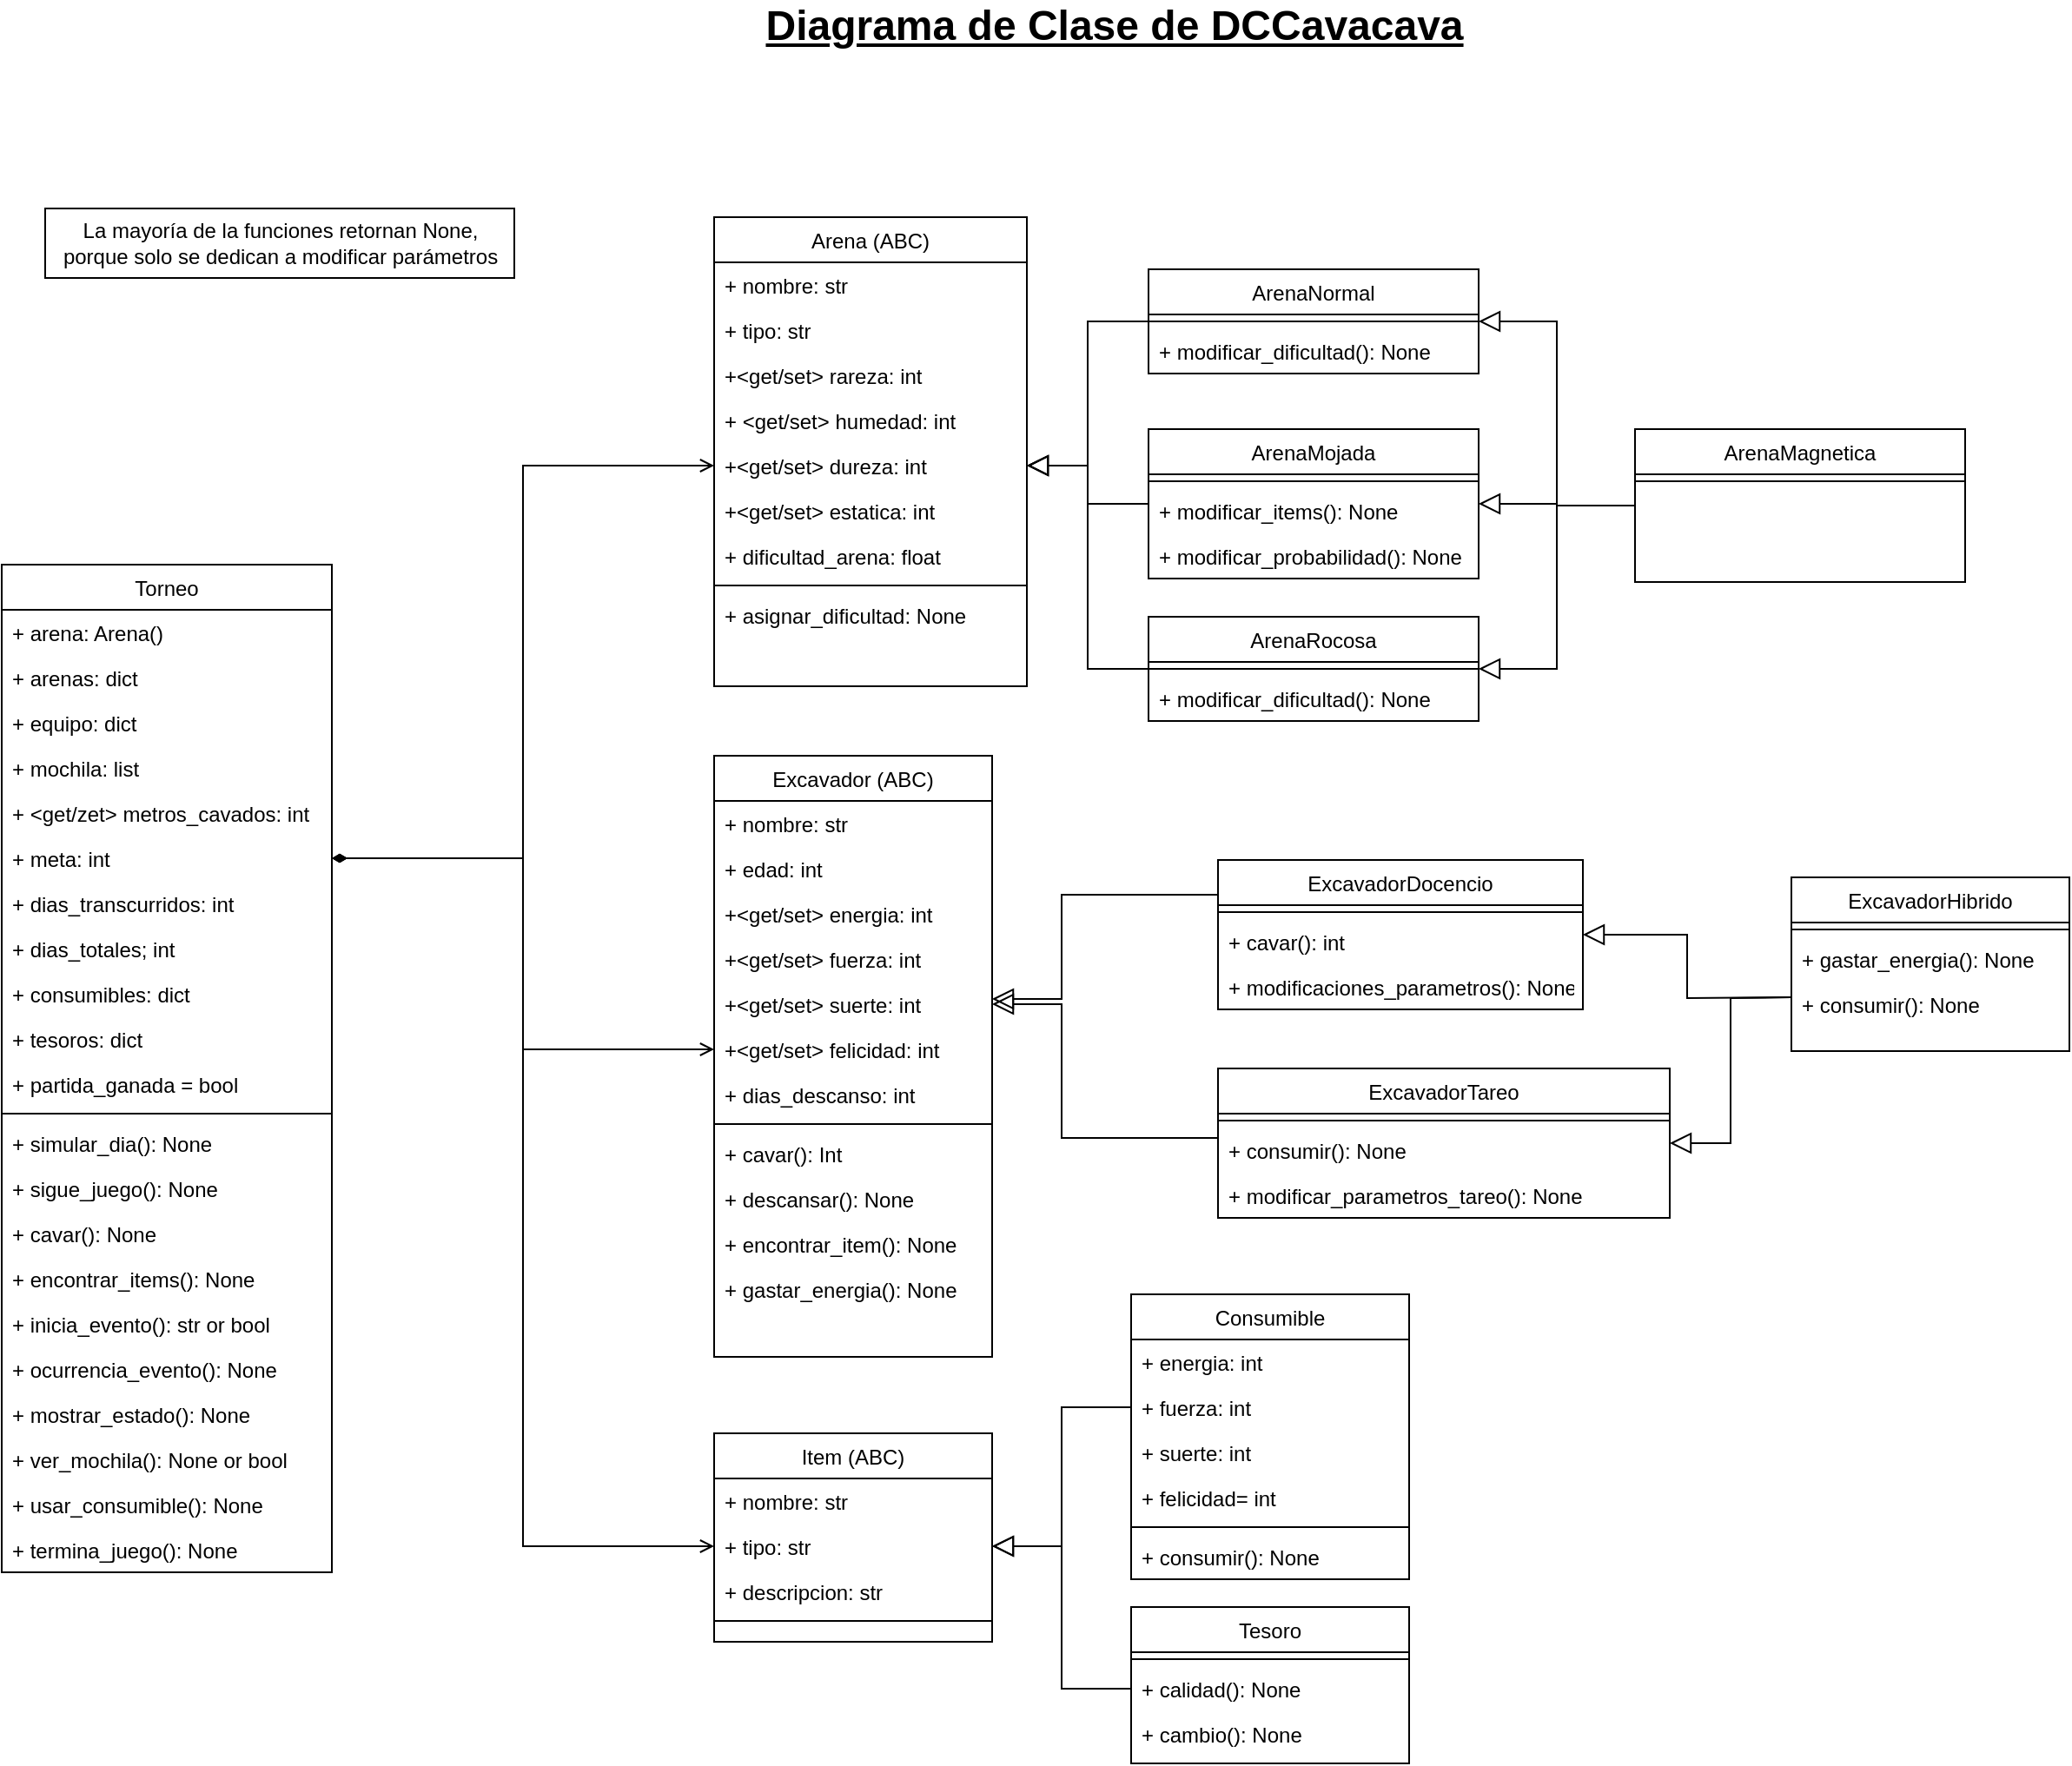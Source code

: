 <mxfile version="21.2.3" type="github">
  <diagram id="C5RBs43oDa-KdzZeNtuy" name="Page-1">
    <mxGraphModel dx="862" dy="748" grid="1" gridSize="10" guides="1" tooltips="1" connect="1" arrows="1" fold="1" page="1" pageScale="1" pageWidth="827" pageHeight="1169" math="0" shadow="0">
      <root>
        <mxCell id="WIyWlLk6GJQsqaUBKTNV-0" />
        <mxCell id="WIyWlLk6GJQsqaUBKTNV-1" parent="WIyWlLk6GJQsqaUBKTNV-0" />
        <mxCell id="sDe--SAebliSOF6wRSju-8" value="Torneo" style="swimlane;fontStyle=0;align=center;verticalAlign=top;childLayout=stackLayout;horizontal=1;startSize=26;horizontalStack=0;resizeParent=1;resizeLast=0;collapsible=1;marginBottom=0;rounded=0;shadow=0;strokeWidth=1;" parent="WIyWlLk6GJQsqaUBKTNV-1" vertex="1">
          <mxGeometry x="510" y="450" width="190" height="580" as="geometry">
            <mxRectangle x="550" y="140" width="160" height="26" as="alternateBounds" />
          </mxGeometry>
        </mxCell>
        <mxCell id="sDe--SAebliSOF6wRSju-9" value="+ arena: Arena()" style="text;align=left;verticalAlign=top;spacingLeft=4;spacingRight=4;overflow=hidden;rotatable=0;points=[[0,0.5],[1,0.5]];portConstraint=eastwest;" parent="sDe--SAebliSOF6wRSju-8" vertex="1">
          <mxGeometry y="26" width="190" height="26" as="geometry" />
        </mxCell>
        <mxCell id="sDe--SAebliSOF6wRSju-10" value="+ arenas: dict" style="text;align=left;verticalAlign=top;spacingLeft=4;spacingRight=4;overflow=hidden;rotatable=0;points=[[0,0.5],[1,0.5]];portConstraint=eastwest;rounded=0;shadow=0;html=0;" parent="sDe--SAebliSOF6wRSju-8" vertex="1">
          <mxGeometry y="52" width="190" height="26" as="geometry" />
        </mxCell>
        <mxCell id="sDe--SAebliSOF6wRSju-11" value="+ equipo: dict" style="text;align=left;verticalAlign=top;spacingLeft=4;spacingRight=4;overflow=hidden;rotatable=0;points=[[0,0.5],[1,0.5]];portConstraint=eastwest;rounded=0;shadow=0;html=0;" parent="sDe--SAebliSOF6wRSju-8" vertex="1">
          <mxGeometry y="78" width="190" height="26" as="geometry" />
        </mxCell>
        <mxCell id="sDe--SAebliSOF6wRSju-12" value="+ mochila: list" style="text;align=left;verticalAlign=top;spacingLeft=4;spacingRight=4;overflow=hidden;rotatable=0;points=[[0,0.5],[1,0.5]];portConstraint=eastwest;rounded=0;shadow=0;html=0;" parent="sDe--SAebliSOF6wRSju-8" vertex="1">
          <mxGeometry y="104" width="190" height="26" as="geometry" />
        </mxCell>
        <mxCell id="sDe--SAebliSOF6wRSju-50" value="+ &lt;get/zet&gt; metros_cavados: int" style="text;align=left;verticalAlign=top;spacingLeft=4;spacingRight=4;overflow=hidden;rotatable=0;points=[[0,0.5],[1,0.5]];portConstraint=eastwest;rounded=0;shadow=0;html=0;" parent="sDe--SAebliSOF6wRSju-8" vertex="1">
          <mxGeometry y="130" width="190" height="26" as="geometry" />
        </mxCell>
        <mxCell id="sDe--SAebliSOF6wRSju-51" value="+ meta: int" style="text;align=left;verticalAlign=top;spacingLeft=4;spacingRight=4;overflow=hidden;rotatable=0;points=[[0,0.5],[1,0.5]];portConstraint=eastwest;rounded=0;shadow=0;html=0;" parent="sDe--SAebliSOF6wRSju-8" vertex="1">
          <mxGeometry y="156" width="190" height="26" as="geometry" />
        </mxCell>
        <mxCell id="sDe--SAebliSOF6wRSju-52" value="+ dias_transcurridos: int" style="text;align=left;verticalAlign=top;spacingLeft=4;spacingRight=4;overflow=hidden;rotatable=0;points=[[0,0.5],[1,0.5]];portConstraint=eastwest;rounded=0;shadow=0;html=0;" parent="sDe--SAebliSOF6wRSju-8" vertex="1">
          <mxGeometry y="182" width="190" height="26" as="geometry" />
        </mxCell>
        <mxCell id="sDe--SAebliSOF6wRSju-13" value="+ dias_totales; int" style="text;align=left;verticalAlign=top;spacingLeft=4;spacingRight=4;overflow=hidden;rotatable=0;points=[[0,0.5],[1,0.5]];portConstraint=eastwest;rounded=0;shadow=0;html=0;" parent="sDe--SAebliSOF6wRSju-8" vertex="1">
          <mxGeometry y="208" width="190" height="26" as="geometry" />
        </mxCell>
        <mxCell id="5g2m6tJ_XAzK6HFue45A-0" value="+ consumibles: dict" style="text;align=left;verticalAlign=top;spacingLeft=4;spacingRight=4;overflow=hidden;rotatable=0;points=[[0,0.5],[1,0.5]];portConstraint=eastwest;rounded=0;shadow=0;html=0;" parent="sDe--SAebliSOF6wRSju-8" vertex="1">
          <mxGeometry y="234" width="190" height="26" as="geometry" />
        </mxCell>
        <mxCell id="5g2m6tJ_XAzK6HFue45A-1" value="+ tesoros: dict" style="text;align=left;verticalAlign=top;spacingLeft=4;spacingRight=4;overflow=hidden;rotatable=0;points=[[0,0.5],[1,0.5]];portConstraint=eastwest;rounded=0;shadow=0;html=0;" parent="sDe--SAebliSOF6wRSju-8" vertex="1">
          <mxGeometry y="260" width="190" height="26" as="geometry" />
        </mxCell>
        <mxCell id="5_EHu4BB-Qc3ZiRRVq7d-0" value="+ partida_ganada = bool" style="text;align=left;verticalAlign=top;spacingLeft=4;spacingRight=4;overflow=hidden;rotatable=0;points=[[0,0.5],[1,0.5]];portConstraint=eastwest;rounded=0;shadow=0;html=0;" vertex="1" parent="sDe--SAebliSOF6wRSju-8">
          <mxGeometry y="286" width="190" height="26" as="geometry" />
        </mxCell>
        <mxCell id="sDe--SAebliSOF6wRSju-14" value="" style="line;html=1;strokeWidth=1;align=left;verticalAlign=middle;spacingTop=-1;spacingLeft=3;spacingRight=3;rotatable=0;labelPosition=right;points=[];portConstraint=eastwest;" parent="sDe--SAebliSOF6wRSju-8" vertex="1">
          <mxGeometry y="312" width="190" height="8" as="geometry" />
        </mxCell>
        <mxCell id="sDe--SAebliSOF6wRSju-15" value="+ simular_dia(): None" style="text;align=left;verticalAlign=top;spacingLeft=4;spacingRight=4;overflow=hidden;rotatable=0;points=[[0,0.5],[1,0.5]];portConstraint=eastwest;" parent="sDe--SAebliSOF6wRSju-8" vertex="1">
          <mxGeometry y="320" width="190" height="26" as="geometry" />
        </mxCell>
        <mxCell id="5_EHu4BB-Qc3ZiRRVq7d-1" value="+ sigue_juego(): None" style="text;align=left;verticalAlign=top;spacingLeft=4;spacingRight=4;overflow=hidden;rotatable=0;points=[[0,0.5],[1,0.5]];portConstraint=eastwest;" vertex="1" parent="sDe--SAebliSOF6wRSju-8">
          <mxGeometry y="346" width="190" height="26" as="geometry" />
        </mxCell>
        <mxCell id="5g2m6tJ_XAzK6HFue45A-2" value="+ cavar(): None" style="text;align=left;verticalAlign=top;spacingLeft=4;spacingRight=4;overflow=hidden;rotatable=0;points=[[0,0.5],[1,0.5]];portConstraint=eastwest;rounded=0;shadow=0;html=0;" parent="sDe--SAebliSOF6wRSju-8" vertex="1">
          <mxGeometry y="372" width="190" height="26" as="geometry" />
        </mxCell>
        <mxCell id="sDe--SAebliSOF6wRSju-16" value="+ encontrar_items(): None" style="text;align=left;verticalAlign=top;spacingLeft=4;spacingRight=4;overflow=hidden;rotatable=0;points=[[0,0.5],[1,0.5]];portConstraint=eastwest;" parent="sDe--SAebliSOF6wRSju-8" vertex="1">
          <mxGeometry y="398" width="190" height="26" as="geometry" />
        </mxCell>
        <mxCell id="5_EHu4BB-Qc3ZiRRVq7d-2" value="+ inicia_evento(): str or bool" style="text;align=left;verticalAlign=top;spacingLeft=4;spacingRight=4;overflow=hidden;rotatable=0;points=[[0,0.5],[1,0.5]];portConstraint=eastwest;" vertex="1" parent="sDe--SAebliSOF6wRSju-8">
          <mxGeometry y="424" width="190" height="26" as="geometry" />
        </mxCell>
        <mxCell id="5_EHu4BB-Qc3ZiRRVq7d-3" value="+ ocurrencia_evento(): None" style="text;align=left;verticalAlign=top;spacingLeft=4;spacingRight=4;overflow=hidden;rotatable=0;points=[[0,0.5],[1,0.5]];portConstraint=eastwest;" vertex="1" parent="sDe--SAebliSOF6wRSju-8">
          <mxGeometry y="450" width="190" height="26" as="geometry" />
        </mxCell>
        <mxCell id="sDe--SAebliSOF6wRSju-53" value="+ mostrar_estado(): None" style="text;align=left;verticalAlign=top;spacingLeft=4;spacingRight=4;overflow=hidden;rotatable=0;points=[[0,0.5],[1,0.5]];portConstraint=eastwest;" parent="sDe--SAebliSOF6wRSju-8" vertex="1">
          <mxGeometry y="476" width="190" height="26" as="geometry" />
        </mxCell>
        <mxCell id="sDe--SAebliSOF6wRSju-56" value="+ ver_mochila(): None or bool" style="text;align=left;verticalAlign=top;spacingLeft=4;spacingRight=4;overflow=hidden;rotatable=0;points=[[0,0.5],[1,0.5]];portConstraint=eastwest;" parent="sDe--SAebliSOF6wRSju-8" vertex="1">
          <mxGeometry y="502" width="190" height="26" as="geometry" />
        </mxCell>
        <mxCell id="sDe--SAebliSOF6wRSju-58" value="+ usar_consumible(): None" style="text;align=left;verticalAlign=top;spacingLeft=4;spacingRight=4;overflow=hidden;rotatable=0;points=[[0,0.5],[1,0.5]];portConstraint=eastwest;" parent="sDe--SAebliSOF6wRSju-8" vertex="1">
          <mxGeometry y="528" width="190" height="26" as="geometry" />
        </mxCell>
        <mxCell id="5_EHu4BB-Qc3ZiRRVq7d-4" value="+ termina_juego(): None" style="text;align=left;verticalAlign=top;spacingLeft=4;spacingRight=4;overflow=hidden;rotatable=0;points=[[0,0.5],[1,0.5]];portConstraint=eastwest;" vertex="1" parent="sDe--SAebliSOF6wRSju-8">
          <mxGeometry y="554" width="190" height="26" as="geometry" />
        </mxCell>
        <mxCell id="sDe--SAebliSOF6wRSju-18" value="Arena (ABC)" style="swimlane;fontStyle=0;align=center;verticalAlign=top;childLayout=stackLayout;horizontal=1;startSize=26;horizontalStack=0;resizeParent=1;resizeLast=0;collapsible=1;marginBottom=0;rounded=0;shadow=0;strokeWidth=1;" parent="WIyWlLk6GJQsqaUBKTNV-1" vertex="1">
          <mxGeometry x="920" y="250" width="180" height="270" as="geometry">
            <mxRectangle x="550" y="140" width="160" height="26" as="alternateBounds" />
          </mxGeometry>
        </mxCell>
        <mxCell id="sDe--SAebliSOF6wRSju-19" value="+ nombre: str" style="text;align=left;verticalAlign=top;spacingLeft=4;spacingRight=4;overflow=hidden;rotatable=0;points=[[0,0.5],[1,0.5]];portConstraint=eastwest;" parent="sDe--SAebliSOF6wRSju-18" vertex="1">
          <mxGeometry y="26" width="180" height="26" as="geometry" />
        </mxCell>
        <mxCell id="sDe--SAebliSOF6wRSju-20" value="+ tipo: str" style="text;align=left;verticalAlign=top;spacingLeft=4;spacingRight=4;overflow=hidden;rotatable=0;points=[[0,0.5],[1,0.5]];portConstraint=eastwest;rounded=0;shadow=0;html=0;" parent="sDe--SAebliSOF6wRSju-18" vertex="1">
          <mxGeometry y="52" width="180" height="26" as="geometry" />
        </mxCell>
        <mxCell id="sDe--SAebliSOF6wRSju-21" value="+&lt;get/set&gt; rareza: int" style="text;align=left;verticalAlign=top;spacingLeft=4;spacingRight=4;overflow=hidden;rotatable=0;points=[[0,0.5],[1,0.5]];portConstraint=eastwest;rounded=0;shadow=0;html=0;" parent="sDe--SAebliSOF6wRSju-18" vertex="1">
          <mxGeometry y="78" width="180" height="26" as="geometry" />
        </mxCell>
        <mxCell id="sDe--SAebliSOF6wRSju-22" value="+ &lt;get/set&gt; humedad: int    " style="text;align=left;verticalAlign=top;spacingLeft=4;spacingRight=4;overflow=hidden;rotatable=0;points=[[0,0.5],[1,0.5]];portConstraint=eastwest;rounded=0;shadow=0;html=0;" parent="sDe--SAebliSOF6wRSju-18" vertex="1">
          <mxGeometry y="104" width="180" height="26" as="geometry" />
        </mxCell>
        <mxCell id="sDe--SAebliSOF6wRSju-59" value="+&lt;get/set&gt; dureza: int" style="text;align=left;verticalAlign=top;spacingLeft=4;spacingRight=4;overflow=hidden;rotatable=0;points=[[0,0.5],[1,0.5]];portConstraint=eastwest;rounded=0;shadow=0;html=0;" parent="sDe--SAebliSOF6wRSju-18" vertex="1">
          <mxGeometry y="130" width="180" height="26" as="geometry" />
        </mxCell>
        <mxCell id="sDe--SAebliSOF6wRSju-63" value="+&lt;get/set&gt; estatica: int" style="text;align=left;verticalAlign=top;spacingLeft=4;spacingRight=4;overflow=hidden;rotatable=0;points=[[0,0.5],[1,0.5]];portConstraint=eastwest;rounded=0;shadow=0;html=0;" parent="sDe--SAebliSOF6wRSju-18" vertex="1">
          <mxGeometry y="156" width="180" height="26" as="geometry" />
        </mxCell>
        <mxCell id="sDe--SAebliSOF6wRSju-62" value="+ dificultad_arena: float" style="text;align=left;verticalAlign=top;spacingLeft=4;spacingRight=4;overflow=hidden;rotatable=0;points=[[0,0.5],[1,0.5]];portConstraint=eastwest;rounded=0;shadow=0;html=0;" parent="sDe--SAebliSOF6wRSju-18" vertex="1">
          <mxGeometry y="182" width="180" height="26" as="geometry" />
        </mxCell>
        <mxCell id="sDe--SAebliSOF6wRSju-24" value="" style="line;html=1;strokeWidth=1;align=left;verticalAlign=middle;spacingTop=-1;spacingLeft=3;spacingRight=3;rotatable=0;labelPosition=right;points=[];portConstraint=eastwest;" parent="sDe--SAebliSOF6wRSju-18" vertex="1">
          <mxGeometry y="208" width="180" height="8" as="geometry" />
        </mxCell>
        <mxCell id="5g2m6tJ_XAzK6HFue45A-3" value="+ asignar_dificultad: None" style="text;align=left;verticalAlign=top;spacingLeft=4;spacingRight=4;overflow=hidden;rotatable=0;points=[[0,0.5],[1,0.5]];portConstraint=eastwest;rounded=0;shadow=0;html=0;" parent="sDe--SAebliSOF6wRSju-18" vertex="1">
          <mxGeometry y="216" width="180" height="26" as="geometry" />
        </mxCell>
        <mxCell id="sDe--SAebliSOF6wRSju-38" value="Item (ABC)" style="swimlane;fontStyle=0;align=center;verticalAlign=top;childLayout=stackLayout;horizontal=1;startSize=26;horizontalStack=0;resizeParent=1;resizeLast=0;collapsible=1;marginBottom=0;rounded=0;shadow=0;strokeWidth=1;" parent="WIyWlLk6GJQsqaUBKTNV-1" vertex="1">
          <mxGeometry x="920" y="950" width="160" height="120" as="geometry">
            <mxRectangle x="550" y="140" width="160" height="26" as="alternateBounds" />
          </mxGeometry>
        </mxCell>
        <mxCell id="sDe--SAebliSOF6wRSju-39" value="+ nombre: str" style="text;align=left;verticalAlign=top;spacingLeft=4;spacingRight=4;overflow=hidden;rotatable=0;points=[[0,0.5],[1,0.5]];portConstraint=eastwest;" parent="sDe--SAebliSOF6wRSju-38" vertex="1">
          <mxGeometry y="26" width="160" height="26" as="geometry" />
        </mxCell>
        <mxCell id="sDe--SAebliSOF6wRSju-40" value="+ tipo: str" style="text;align=left;verticalAlign=top;spacingLeft=4;spacingRight=4;overflow=hidden;rotatable=0;points=[[0,0.5],[1,0.5]];portConstraint=eastwest;rounded=0;shadow=0;html=0;" parent="sDe--SAebliSOF6wRSju-38" vertex="1">
          <mxGeometry y="52" width="160" height="26" as="geometry" />
        </mxCell>
        <mxCell id="sDe--SAebliSOF6wRSju-41" value="+ descripcion: str" style="text;align=left;verticalAlign=top;spacingLeft=4;spacingRight=4;overflow=hidden;rotatable=0;points=[[0,0.5],[1,0.5]];portConstraint=eastwest;rounded=0;shadow=0;html=0;" parent="sDe--SAebliSOF6wRSju-38" vertex="1">
          <mxGeometry y="78" width="160" height="26" as="geometry" />
        </mxCell>
        <mxCell id="sDe--SAebliSOF6wRSju-44" value="" style="line;html=1;strokeWidth=1;align=left;verticalAlign=middle;spacingTop=-1;spacingLeft=3;spacingRight=3;rotatable=0;labelPosition=right;points=[];portConstraint=eastwest;" parent="sDe--SAebliSOF6wRSju-38" vertex="1">
          <mxGeometry y="104" width="160" height="8" as="geometry" />
        </mxCell>
        <mxCell id="sDe--SAebliSOF6wRSju-273" style="edgeStyle=orthogonalEdgeStyle;rounded=0;orthogonalLoop=1;jettySize=auto;html=1;exitX=0;exitY=0.5;exitDx=0;exitDy=0;startArrow=none;startFill=0;endArrow=block;endFill=0;endSize=10;entryX=1;entryY=0.5;entryDx=0;entryDy=0;" parent="WIyWlLk6GJQsqaUBKTNV-1" source="sDe--SAebliSOF6wRSju-119" target="sDe--SAebliSOF6wRSju-59" edge="1">
          <mxGeometry relative="1" as="geometry">
            <mxPoint x="1110" y="240" as="targetPoint" />
          </mxGeometry>
        </mxCell>
        <mxCell id="sDe--SAebliSOF6wRSju-119" value="ArenaNormal" style="swimlane;fontStyle=0;align=center;verticalAlign=top;childLayout=stackLayout;horizontal=1;startSize=26;horizontalStack=0;resizeParent=1;resizeLast=0;collapsible=1;marginBottom=0;rounded=0;shadow=0;strokeWidth=1;" parent="WIyWlLk6GJQsqaUBKTNV-1" vertex="1">
          <mxGeometry x="1170" y="280" width="190" height="60" as="geometry">
            <mxRectangle x="550" y="140" width="160" height="26" as="alternateBounds" />
          </mxGeometry>
        </mxCell>
        <mxCell id="sDe--SAebliSOF6wRSju-130" value="" style="line;html=1;strokeWidth=1;align=left;verticalAlign=middle;spacingTop=-1;spacingLeft=3;spacingRight=3;rotatable=0;labelPosition=right;points=[];portConstraint=eastwest;" parent="sDe--SAebliSOF6wRSju-119" vertex="1">
          <mxGeometry y="26" width="190" height="8" as="geometry" />
        </mxCell>
        <mxCell id="sDe--SAebliSOF6wRSju-279" value="+ modificar_dificultad(): None" style="text;align=left;verticalAlign=top;spacingLeft=4;spacingRight=4;overflow=hidden;rotatable=0;points=[[0,0.5],[1,0.5]];portConstraint=eastwest;" parent="sDe--SAebliSOF6wRSju-119" vertex="1">
          <mxGeometry y="34" width="190" height="26" as="geometry" />
        </mxCell>
        <mxCell id="sDe--SAebliSOF6wRSju-272" style="edgeStyle=orthogonalEdgeStyle;rounded=0;orthogonalLoop=1;jettySize=auto;html=1;exitX=0;exitY=0.5;exitDx=0;exitDy=0;startArrow=none;startFill=0;endArrow=block;endFill=0;endSize=10;entryX=1;entryY=0.5;entryDx=0;entryDy=0;" parent="WIyWlLk6GJQsqaUBKTNV-1" source="sDe--SAebliSOF6wRSju-105" target="sDe--SAebliSOF6wRSju-59" edge="1">
          <mxGeometry relative="1" as="geometry">
            <mxPoint x="1110" y="401" as="targetPoint" />
          </mxGeometry>
        </mxCell>
        <mxCell id="sDe--SAebliSOF6wRSju-105" value="ArenaMojada" style="swimlane;fontStyle=0;align=center;verticalAlign=top;childLayout=stackLayout;horizontal=1;startSize=26;horizontalStack=0;resizeParent=1;resizeLast=0;collapsible=1;marginBottom=0;rounded=0;shadow=0;strokeWidth=1;" parent="WIyWlLk6GJQsqaUBKTNV-1" vertex="1">
          <mxGeometry x="1170" y="372" width="190" height="86" as="geometry">
            <mxRectangle x="550" y="140" width="160" height="26" as="alternateBounds" />
          </mxGeometry>
        </mxCell>
        <mxCell id="sDe--SAebliSOF6wRSju-116" value="" style="line;html=1;strokeWidth=1;align=left;verticalAlign=middle;spacingTop=-1;spacingLeft=3;spacingRight=3;rotatable=0;labelPosition=right;points=[];portConstraint=eastwest;" parent="sDe--SAebliSOF6wRSju-105" vertex="1">
          <mxGeometry y="26" width="190" height="8" as="geometry" />
        </mxCell>
        <mxCell id="sDe--SAebliSOF6wRSju-281" value="+ modificar_items(): None" style="text;align=left;verticalAlign=top;spacingLeft=4;spacingRight=4;overflow=hidden;rotatable=0;points=[[0,0.5],[1,0.5]];portConstraint=eastwest;" parent="sDe--SAebliSOF6wRSju-105" vertex="1">
          <mxGeometry y="34" width="190" height="26" as="geometry" />
        </mxCell>
        <mxCell id="sDe--SAebliSOF6wRSju-280" value="+ modificar_probabilidad(): None" style="text;align=left;verticalAlign=top;spacingLeft=4;spacingRight=4;overflow=hidden;rotatable=0;points=[[0,0.5],[1,0.5]];portConstraint=eastwest;" parent="sDe--SAebliSOF6wRSju-105" vertex="1">
          <mxGeometry y="60" width="190" height="26" as="geometry" />
        </mxCell>
        <mxCell id="sDe--SAebliSOF6wRSju-148" value="Excavador (ABC)" style="swimlane;fontStyle=0;align=center;verticalAlign=top;childLayout=stackLayout;horizontal=1;startSize=26;horizontalStack=0;resizeParent=1;resizeLast=0;collapsible=1;marginBottom=0;rounded=0;shadow=0;strokeWidth=1;" parent="WIyWlLk6GJQsqaUBKTNV-1" vertex="1">
          <mxGeometry x="920" y="560" width="160" height="346" as="geometry">
            <mxRectangle x="550" y="140" width="160" height="26" as="alternateBounds" />
          </mxGeometry>
        </mxCell>
        <mxCell id="sDe--SAebliSOF6wRSju-149" value="+ nombre: str" style="text;align=left;verticalAlign=top;spacingLeft=4;spacingRight=4;overflow=hidden;rotatable=0;points=[[0,0.5],[1,0.5]];portConstraint=eastwest;" parent="sDe--SAebliSOF6wRSju-148" vertex="1">
          <mxGeometry y="26" width="160" height="26" as="geometry" />
        </mxCell>
        <mxCell id="sDe--SAebliSOF6wRSju-150" value="+ edad: int" style="text;align=left;verticalAlign=top;spacingLeft=4;spacingRight=4;overflow=hidden;rotatable=0;points=[[0,0.5],[1,0.5]];portConstraint=eastwest;rounded=0;shadow=0;html=0;" parent="sDe--SAebliSOF6wRSju-148" vertex="1">
          <mxGeometry y="52" width="160" height="26" as="geometry" />
        </mxCell>
        <mxCell id="sDe--SAebliSOF6wRSju-151" value="+&lt;get/set&gt; energia: int" style="text;align=left;verticalAlign=top;spacingLeft=4;spacingRight=4;overflow=hidden;rotatable=0;points=[[0,0.5],[1,0.5]];portConstraint=eastwest;rounded=0;shadow=0;html=0;" parent="sDe--SAebliSOF6wRSju-148" vertex="1">
          <mxGeometry y="78" width="160" height="26" as="geometry" />
        </mxCell>
        <mxCell id="sDe--SAebliSOF6wRSju-152" value="+&lt;get/set&gt; fuerza: int" style="text;align=left;verticalAlign=top;spacingLeft=4;spacingRight=4;overflow=hidden;rotatable=0;points=[[0,0.5],[1,0.5]];portConstraint=eastwest;rounded=0;shadow=0;html=0;" parent="sDe--SAebliSOF6wRSju-148" vertex="1">
          <mxGeometry y="104" width="160" height="26" as="geometry" />
        </mxCell>
        <mxCell id="sDe--SAebliSOF6wRSju-153" value="+&lt;get/set&gt; suerte: int" style="text;align=left;verticalAlign=top;spacingLeft=4;spacingRight=4;overflow=hidden;rotatable=0;points=[[0,0.5],[1,0.5]];portConstraint=eastwest;rounded=0;shadow=0;html=0;" parent="sDe--SAebliSOF6wRSju-148" vertex="1">
          <mxGeometry y="130" width="160" height="26" as="geometry" />
        </mxCell>
        <mxCell id="sDe--SAebliSOF6wRSju-157" value="+&lt;get/set&gt; felicidad: int" style="text;align=left;verticalAlign=top;spacingLeft=4;spacingRight=4;overflow=hidden;rotatable=0;points=[[0,0.5],[1,0.5]];portConstraint=eastwest;rounded=0;shadow=0;html=0;" parent="sDe--SAebliSOF6wRSju-148" vertex="1">
          <mxGeometry y="156" width="160" height="26" as="geometry" />
        </mxCell>
        <mxCell id="5g2m6tJ_XAzK6HFue45A-4" value="+ dias_descanso: int" style="text;align=left;verticalAlign=top;spacingLeft=4;spacingRight=4;overflow=hidden;rotatable=0;points=[[0,0.5],[1,0.5]];portConstraint=eastwest;rounded=0;shadow=0;html=0;" parent="sDe--SAebliSOF6wRSju-148" vertex="1">
          <mxGeometry y="182" width="160" height="26" as="geometry" />
        </mxCell>
        <mxCell id="sDe--SAebliSOF6wRSju-154" value="" style="line;html=1;strokeWidth=1;align=left;verticalAlign=middle;spacingTop=-1;spacingLeft=3;spacingRight=3;rotatable=0;labelPosition=right;points=[];portConstraint=eastwest;" parent="sDe--SAebliSOF6wRSju-148" vertex="1">
          <mxGeometry y="208" width="160" height="8" as="geometry" />
        </mxCell>
        <mxCell id="sDe--SAebliSOF6wRSju-155" value="+ cavar(): Int" style="text;align=left;verticalAlign=top;spacingLeft=4;spacingRight=4;overflow=hidden;rotatable=0;points=[[0,0.5],[1,0.5]];portConstraint=eastwest;" parent="sDe--SAebliSOF6wRSju-148" vertex="1">
          <mxGeometry y="216" width="160" height="26" as="geometry" />
        </mxCell>
        <mxCell id="sDe--SAebliSOF6wRSju-158" value="+ descansar(): None" style="text;align=left;verticalAlign=top;spacingLeft=4;spacingRight=4;overflow=hidden;rotatable=0;points=[[0,0.5],[1,0.5]];portConstraint=eastwest;" parent="sDe--SAebliSOF6wRSju-148" vertex="1">
          <mxGeometry y="242" width="160" height="26" as="geometry" />
        </mxCell>
        <mxCell id="sDe--SAebliSOF6wRSju-161" value="+ encontrar_item(): None" style="text;align=left;verticalAlign=top;spacingLeft=4;spacingRight=4;overflow=hidden;rotatable=0;points=[[0,0.5],[1,0.5]];portConstraint=eastwest;" parent="sDe--SAebliSOF6wRSju-148" vertex="1">
          <mxGeometry y="268" width="160" height="26" as="geometry" />
        </mxCell>
        <mxCell id="sDe--SAebliSOF6wRSju-160" value="+ gastar_energia(): None" style="text;align=left;verticalAlign=top;spacingLeft=4;spacingRight=4;overflow=hidden;rotatable=0;points=[[0,0.5],[1,0.5]];portConstraint=eastwest;" parent="sDe--SAebliSOF6wRSju-148" vertex="1">
          <mxGeometry y="294" width="160" height="26" as="geometry" />
        </mxCell>
        <mxCell id="sDe--SAebliSOF6wRSju-263" style="edgeStyle=orthogonalEdgeStyle;rounded=0;orthogonalLoop=1;jettySize=auto;html=1;exitX=0;exitY=0.5;exitDx=0;exitDy=0;startArrow=none;startFill=0;endArrow=block;endFill=0;endSize=10;" parent="WIyWlLk6GJQsqaUBKTNV-1" source="sDe--SAebliSOF6wRSju-163" edge="1">
          <mxGeometry relative="1" as="geometry">
            <mxPoint x="1080" y="700" as="targetPoint" />
            <Array as="points">
              <mxPoint x="1210" y="640" />
              <mxPoint x="1120" y="640" />
              <mxPoint x="1120" y="700" />
            </Array>
          </mxGeometry>
        </mxCell>
        <mxCell id="sDe--SAebliSOF6wRSju-163" value="ExcavadorDocencio" style="swimlane;fontStyle=0;align=center;verticalAlign=top;childLayout=stackLayout;horizontal=1;startSize=26;horizontalStack=0;resizeParent=1;resizeLast=0;collapsible=1;marginBottom=0;rounded=0;shadow=0;strokeWidth=1;" parent="WIyWlLk6GJQsqaUBKTNV-1" vertex="1">
          <mxGeometry x="1210" y="620" width="210" height="86" as="geometry">
            <mxRectangle x="550" y="140" width="160" height="26" as="alternateBounds" />
          </mxGeometry>
        </mxCell>
        <mxCell id="sDe--SAebliSOF6wRSju-170" value="" style="line;html=1;strokeWidth=1;align=left;verticalAlign=middle;spacingTop=-1;spacingLeft=3;spacingRight=3;rotatable=0;labelPosition=right;points=[];portConstraint=eastwest;" parent="sDe--SAebliSOF6wRSju-163" vertex="1">
          <mxGeometry y="26" width="210" height="8" as="geometry" />
        </mxCell>
        <mxCell id="sDe--SAebliSOF6wRSju-285" value="+ cavar(): int" style="text;align=left;verticalAlign=top;spacingLeft=4;spacingRight=4;overflow=hidden;rotatable=0;points=[[0,0.5],[1,0.5]];portConstraint=eastwest;" parent="sDe--SAebliSOF6wRSju-163" vertex="1">
          <mxGeometry y="34" width="210" height="26" as="geometry" />
        </mxCell>
        <mxCell id="sDe--SAebliSOF6wRSju-291" value="+ modificaciones_parametros(): None" style="text;align=left;verticalAlign=top;spacingLeft=4;spacingRight=4;overflow=hidden;rotatable=0;points=[[0,0.5],[1,0.5]];portConstraint=eastwest;" parent="sDe--SAebliSOF6wRSju-163" vertex="1">
          <mxGeometry y="60" width="210" height="26" as="geometry" />
        </mxCell>
        <mxCell id="sDe--SAebliSOF6wRSju-269" style="edgeStyle=orthogonalEdgeStyle;rounded=0;orthogonalLoop=1;jettySize=auto;html=1;exitX=0;exitY=0.5;exitDx=0;exitDy=0;entryX=1;entryY=0.5;entryDx=0;entryDy=0;startArrow=none;startFill=0;endArrow=block;endFill=0;endSize=10;" parent="WIyWlLk6GJQsqaUBKTNV-1" source="sDe--SAebliSOF6wRSju-176" target="sDe--SAebliSOF6wRSju-153" edge="1">
          <mxGeometry relative="1" as="geometry">
            <Array as="points">
              <mxPoint x="1210" y="780" />
              <mxPoint x="1120" y="780" />
              <mxPoint x="1120" y="703" />
            </Array>
          </mxGeometry>
        </mxCell>
        <mxCell id="sDe--SAebliSOF6wRSju-176" value="ExcavadorTareo" style="swimlane;fontStyle=0;align=center;verticalAlign=top;childLayout=stackLayout;horizontal=1;startSize=26;horizontalStack=0;resizeParent=1;resizeLast=0;collapsible=1;marginBottom=0;rounded=0;shadow=0;strokeWidth=1;" parent="WIyWlLk6GJQsqaUBKTNV-1" vertex="1">
          <mxGeometry x="1210" y="740" width="260" height="86" as="geometry">
            <mxRectangle x="550" y="140" width="160" height="26" as="alternateBounds" />
          </mxGeometry>
        </mxCell>
        <mxCell id="sDe--SAebliSOF6wRSju-183" value="" style="line;html=1;strokeWidth=1;align=left;verticalAlign=middle;spacingTop=-1;spacingLeft=3;spacingRight=3;rotatable=0;labelPosition=right;points=[];portConstraint=eastwest;" parent="sDe--SAebliSOF6wRSju-176" vertex="1">
          <mxGeometry y="26" width="260" height="8" as="geometry" />
        </mxCell>
        <mxCell id="sDe--SAebliSOF6wRSju-293" value="+ consumir(): None" style="text;align=left;verticalAlign=top;spacingLeft=4;spacingRight=4;overflow=hidden;rotatable=0;points=[[0,0.5],[1,0.5]];portConstraint=eastwest;" parent="sDe--SAebliSOF6wRSju-176" vertex="1">
          <mxGeometry y="34" width="260" height="26" as="geometry" />
        </mxCell>
        <mxCell id="5g2m6tJ_XAzK6HFue45A-5" value="+ modificar_parametros_tareo(): None" style="text;align=left;verticalAlign=top;spacingLeft=4;spacingRight=4;overflow=hidden;rotatable=0;points=[[0,0.5],[1,0.5]];portConstraint=eastwest;" parent="sDe--SAebliSOF6wRSju-176" vertex="1">
          <mxGeometry y="60" width="260" height="26" as="geometry" />
        </mxCell>
        <mxCell id="sDe--SAebliSOF6wRSju-189" value="ExcavadorHibrido" style="swimlane;fontStyle=0;align=center;verticalAlign=top;childLayout=stackLayout;horizontal=1;startSize=26;horizontalStack=0;resizeParent=1;resizeLast=0;collapsible=1;marginBottom=0;rounded=0;shadow=0;strokeWidth=1;" parent="WIyWlLk6GJQsqaUBKTNV-1" vertex="1">
          <mxGeometry x="1540" y="630" width="160" height="100" as="geometry">
            <mxRectangle x="550" y="140" width="160" height="26" as="alternateBounds" />
          </mxGeometry>
        </mxCell>
        <mxCell id="sDe--SAebliSOF6wRSju-196" value="" style="line;html=1;strokeWidth=1;align=left;verticalAlign=middle;spacingTop=-1;spacingLeft=3;spacingRight=3;rotatable=0;labelPosition=right;points=[];portConstraint=eastwest;" parent="sDe--SAebliSOF6wRSju-189" vertex="1">
          <mxGeometry y="26" width="160" height="8" as="geometry" />
        </mxCell>
        <mxCell id="sDe--SAebliSOF6wRSju-200" value="+ gastar_energia(): None" style="text;align=left;verticalAlign=top;spacingLeft=4;spacingRight=4;overflow=hidden;rotatable=0;points=[[0,0.5],[1,0.5]];portConstraint=eastwest;" parent="sDe--SAebliSOF6wRSju-189" vertex="1">
          <mxGeometry y="34" width="160" height="26" as="geometry" />
        </mxCell>
        <mxCell id="sDe--SAebliSOF6wRSju-201" value="+ consumir(): None" style="text;align=left;verticalAlign=top;spacingLeft=4;spacingRight=4;overflow=hidden;rotatable=0;points=[[0,0.5],[1,0.5]];portConstraint=eastwest;" parent="sDe--SAebliSOF6wRSju-189" vertex="1">
          <mxGeometry y="60" width="160" height="26" as="geometry" />
        </mxCell>
        <mxCell id="sDe--SAebliSOF6wRSju-215" value="Tesoro" style="swimlane;fontStyle=0;align=center;verticalAlign=top;childLayout=stackLayout;horizontal=1;startSize=26;horizontalStack=0;resizeParent=1;resizeLast=0;collapsible=1;marginBottom=0;rounded=0;shadow=0;strokeWidth=1;" parent="WIyWlLk6GJQsqaUBKTNV-1" vertex="1">
          <mxGeometry x="1160" y="1050" width="160" height="90" as="geometry">
            <mxRectangle x="550" y="140" width="160" height="26" as="alternateBounds" />
          </mxGeometry>
        </mxCell>
        <mxCell id="sDe--SAebliSOF6wRSju-219" value="" style="line;html=1;strokeWidth=1;align=left;verticalAlign=middle;spacingTop=-1;spacingLeft=3;spacingRight=3;rotatable=0;labelPosition=right;points=[];portConstraint=eastwest;" parent="sDe--SAebliSOF6wRSju-215" vertex="1">
          <mxGeometry y="26" width="160" height="8" as="geometry" />
        </mxCell>
        <mxCell id="sDe--SAebliSOF6wRSju-231" value="+ calidad(): None" style="text;align=left;verticalAlign=top;spacingLeft=4;spacingRight=4;overflow=hidden;rotatable=0;points=[[0,0.5],[1,0.5]];portConstraint=eastwest;rounded=0;shadow=0;html=0;" parent="sDe--SAebliSOF6wRSju-215" vertex="1">
          <mxGeometry y="34" width="160" height="26" as="geometry" />
        </mxCell>
        <mxCell id="sDe--SAebliSOF6wRSju-232" value="+ cambio(): None" style="text;align=left;verticalAlign=top;spacingLeft=4;spacingRight=4;overflow=hidden;rotatable=0;points=[[0,0.5],[1,0.5]];portConstraint=eastwest;rounded=0;shadow=0;html=0;" parent="sDe--SAebliSOF6wRSju-215" vertex="1">
          <mxGeometry y="60" width="160" height="26" as="geometry" />
        </mxCell>
        <mxCell id="sDe--SAebliSOF6wRSju-220" value="Consumible" style="swimlane;fontStyle=0;align=center;verticalAlign=top;childLayout=stackLayout;horizontal=1;startSize=26;horizontalStack=0;resizeParent=1;resizeLast=0;collapsible=1;marginBottom=0;rounded=0;shadow=0;strokeWidth=1;" parent="WIyWlLk6GJQsqaUBKTNV-1" vertex="1">
          <mxGeometry x="1160" y="870" width="160" height="164" as="geometry">
            <mxRectangle x="550" y="140" width="160" height="26" as="alternateBounds" />
          </mxGeometry>
        </mxCell>
        <mxCell id="sDe--SAebliSOF6wRSju-226" value="+ energia: int" style="text;align=left;verticalAlign=top;spacingLeft=4;spacingRight=4;overflow=hidden;rotatable=0;points=[[0,0.5],[1,0.5]];portConstraint=eastwest;rounded=0;shadow=0;html=0;" parent="sDe--SAebliSOF6wRSju-220" vertex="1">
          <mxGeometry y="26" width="160" height="26" as="geometry" />
        </mxCell>
        <mxCell id="sDe--SAebliSOF6wRSju-228" value="+ fuerza: int" style="text;align=left;verticalAlign=top;spacingLeft=4;spacingRight=4;overflow=hidden;rotatable=0;points=[[0,0.5],[1,0.5]];portConstraint=eastwest;rounded=0;shadow=0;html=0;" parent="sDe--SAebliSOF6wRSju-220" vertex="1">
          <mxGeometry y="52" width="160" height="26" as="geometry" />
        </mxCell>
        <mxCell id="sDe--SAebliSOF6wRSju-227" value="+ suerte: int" style="text;align=left;verticalAlign=top;spacingLeft=4;spacingRight=4;overflow=hidden;rotatable=0;points=[[0,0.5],[1,0.5]];portConstraint=eastwest;rounded=0;shadow=0;html=0;" parent="sDe--SAebliSOF6wRSju-220" vertex="1">
          <mxGeometry y="78" width="160" height="26" as="geometry" />
        </mxCell>
        <mxCell id="sDe--SAebliSOF6wRSju-223" value="+ felicidad= int" style="text;align=left;verticalAlign=top;spacingLeft=4;spacingRight=4;overflow=hidden;rotatable=0;points=[[0,0.5],[1,0.5]];portConstraint=eastwest;rounded=0;shadow=0;html=0;" parent="sDe--SAebliSOF6wRSju-220" vertex="1">
          <mxGeometry y="104" width="160" height="26" as="geometry" />
        </mxCell>
        <mxCell id="sDe--SAebliSOF6wRSju-224" value="" style="line;html=1;strokeWidth=1;align=left;verticalAlign=middle;spacingTop=-1;spacingLeft=3;spacingRight=3;rotatable=0;labelPosition=right;points=[];portConstraint=eastwest;" parent="sDe--SAebliSOF6wRSju-220" vertex="1">
          <mxGeometry y="130" width="160" height="8" as="geometry" />
        </mxCell>
        <mxCell id="5g2m6tJ_XAzK6HFue45A-6" value="+ consumir(): None" style="text;align=left;verticalAlign=top;spacingLeft=4;spacingRight=4;overflow=hidden;rotatable=0;points=[[0,0.5],[1,0.5]];portConstraint=eastwest;rounded=0;shadow=0;html=0;" parent="sDe--SAebliSOF6wRSju-220" vertex="1">
          <mxGeometry y="138" width="160" height="26" as="geometry" />
        </mxCell>
        <mxCell id="sDe--SAebliSOF6wRSju-248" style="edgeStyle=orthogonalEdgeStyle;rounded=0;orthogonalLoop=1;jettySize=auto;html=1;entryX=1;entryY=0.5;entryDx=0;entryDy=0;endArrow=diamondThin;endFill=1;startArrow=open;startFill=0;" parent="WIyWlLk6GJQsqaUBKTNV-1" source="sDe--SAebliSOF6wRSju-59" target="sDe--SAebliSOF6wRSju-51" edge="1">
          <mxGeometry relative="1" as="geometry" />
        </mxCell>
        <mxCell id="sDe--SAebliSOF6wRSju-249" style="edgeStyle=orthogonalEdgeStyle;rounded=0;orthogonalLoop=1;jettySize=auto;html=1;exitX=0;exitY=0.5;exitDx=0;exitDy=0;entryX=1;entryY=0.5;entryDx=0;entryDy=0;startArrow=open;startFill=0;endArrow=diamondThin;endFill=1;" parent="WIyWlLk6GJQsqaUBKTNV-1" source="sDe--SAebliSOF6wRSju-157" target="sDe--SAebliSOF6wRSju-51" edge="1">
          <mxGeometry relative="1" as="geometry" />
        </mxCell>
        <mxCell id="sDe--SAebliSOF6wRSju-250" style="edgeStyle=orthogonalEdgeStyle;rounded=0;orthogonalLoop=1;jettySize=auto;html=1;exitX=0;exitY=0.5;exitDx=0;exitDy=0;startArrow=open;startFill=0;endArrow=diamondThin;endFill=1;" parent="WIyWlLk6GJQsqaUBKTNV-1" source="sDe--SAebliSOF6wRSju-40" target="sDe--SAebliSOF6wRSju-51" edge="1">
          <mxGeometry relative="1" as="geometry" />
        </mxCell>
        <mxCell id="sDe--SAebliSOF6wRSju-274" style="edgeStyle=orthogonalEdgeStyle;rounded=0;orthogonalLoop=1;jettySize=auto;html=1;exitX=0;exitY=0.5;exitDx=0;exitDy=0;startArrow=none;startFill=0;endArrow=block;endFill=0;endSize=10;" parent="WIyWlLk6GJQsqaUBKTNV-1" source="sDe--SAebliSOF6wRSju-254" target="sDe--SAebliSOF6wRSju-59" edge="1">
          <mxGeometry relative="1" as="geometry" />
        </mxCell>
        <mxCell id="sDe--SAebliSOF6wRSju-254" value="ArenaRocosa" style="swimlane;fontStyle=0;align=center;verticalAlign=top;childLayout=stackLayout;horizontal=1;startSize=26;horizontalStack=0;resizeParent=1;resizeLast=0;collapsible=1;marginBottom=0;rounded=0;shadow=0;strokeWidth=1;" parent="WIyWlLk6GJQsqaUBKTNV-1" vertex="1">
          <mxGeometry x="1170" y="480" width="190" height="60" as="geometry">
            <mxRectangle x="550" y="140" width="160" height="26" as="alternateBounds" />
          </mxGeometry>
        </mxCell>
        <mxCell id="sDe--SAebliSOF6wRSju-255" value="" style="line;html=1;strokeWidth=1;align=left;verticalAlign=middle;spacingTop=-1;spacingLeft=3;spacingRight=3;rotatable=0;labelPosition=right;points=[];portConstraint=eastwest;" parent="sDe--SAebliSOF6wRSju-254" vertex="1">
          <mxGeometry y="26" width="190" height="8" as="geometry" />
        </mxCell>
        <mxCell id="sDe--SAebliSOF6wRSju-282" value="+ modificar_dificultad(): None" style="text;align=left;verticalAlign=top;spacingLeft=4;spacingRight=4;overflow=hidden;rotatable=0;points=[[0,0.5],[1,0.5]];portConstraint=eastwest;" parent="sDe--SAebliSOF6wRSju-254" vertex="1">
          <mxGeometry y="34" width="190" height="26" as="geometry" />
        </mxCell>
        <mxCell id="sDe--SAebliSOF6wRSju-276" style="edgeStyle=orthogonalEdgeStyle;rounded=0;orthogonalLoop=1;jettySize=auto;html=1;exitX=0;exitY=0.5;exitDx=0;exitDy=0;entryX=1;entryY=0.5;entryDx=0;entryDy=0;startArrow=none;startFill=0;endArrow=block;endFill=0;endSize=10;" parent="WIyWlLk6GJQsqaUBKTNV-1" source="sDe--SAebliSOF6wRSju-256" target="sDe--SAebliSOF6wRSju-119" edge="1">
          <mxGeometry relative="1" as="geometry" />
        </mxCell>
        <mxCell id="sDe--SAebliSOF6wRSju-277" style="edgeStyle=orthogonalEdgeStyle;rounded=0;orthogonalLoop=1;jettySize=auto;html=1;exitX=0;exitY=0.5;exitDx=0;exitDy=0;entryX=1;entryY=0.5;entryDx=0;entryDy=0;startArrow=none;startFill=0;endArrow=block;endFill=0;endSize=10;" parent="WIyWlLk6GJQsqaUBKTNV-1" source="sDe--SAebliSOF6wRSju-256" target="sDe--SAebliSOF6wRSju-105" edge="1">
          <mxGeometry relative="1" as="geometry" />
        </mxCell>
        <mxCell id="sDe--SAebliSOF6wRSju-278" style="edgeStyle=orthogonalEdgeStyle;rounded=0;orthogonalLoop=1;jettySize=auto;html=1;exitX=0;exitY=0.5;exitDx=0;exitDy=0;entryX=1;entryY=0.5;entryDx=0;entryDy=0;startArrow=none;startFill=0;endArrow=block;endFill=0;endSize=10;" parent="WIyWlLk6GJQsqaUBKTNV-1" source="sDe--SAebliSOF6wRSju-256" target="sDe--SAebliSOF6wRSju-254" edge="1">
          <mxGeometry relative="1" as="geometry" />
        </mxCell>
        <mxCell id="sDe--SAebliSOF6wRSju-256" value="ArenaMagnetica" style="swimlane;fontStyle=0;align=center;verticalAlign=top;childLayout=stackLayout;horizontal=1;startSize=26;horizontalStack=0;resizeParent=1;resizeLast=0;collapsible=1;marginBottom=0;rounded=0;shadow=0;strokeWidth=1;" parent="WIyWlLk6GJQsqaUBKTNV-1" vertex="1">
          <mxGeometry x="1450" y="372" width="190" height="88" as="geometry">
            <mxRectangle x="550" y="140" width="160" height="26" as="alternateBounds" />
          </mxGeometry>
        </mxCell>
        <mxCell id="sDe--SAebliSOF6wRSju-257" value="" style="line;html=1;strokeWidth=1;align=left;verticalAlign=middle;spacingTop=-1;spacingLeft=3;spacingRight=3;rotatable=0;labelPosition=right;points=[];portConstraint=eastwest;" parent="sDe--SAebliSOF6wRSju-256" vertex="1">
          <mxGeometry y="26" width="190" height="8" as="geometry" />
        </mxCell>
        <mxCell id="sDe--SAebliSOF6wRSju-264" style="edgeStyle=orthogonalEdgeStyle;rounded=0;orthogonalLoop=1;jettySize=auto;html=1;exitX=0;exitY=0.5;exitDx=0;exitDy=0;entryX=1;entryY=0.5;entryDx=0;entryDy=0;startArrow=none;startFill=0;endArrow=block;endFill=0;endSize=10;" parent="WIyWlLk6GJQsqaUBKTNV-1" target="sDe--SAebliSOF6wRSju-163" edge="1">
          <mxGeometry relative="1" as="geometry">
            <mxPoint x="1540" y="699" as="sourcePoint" />
          </mxGeometry>
        </mxCell>
        <mxCell id="sDe--SAebliSOF6wRSju-265" style="edgeStyle=orthogonalEdgeStyle;rounded=0;orthogonalLoop=1;jettySize=auto;html=1;exitX=0;exitY=0.5;exitDx=0;exitDy=0;entryX=1;entryY=0.5;entryDx=0;entryDy=0;startArrow=none;startFill=0;endArrow=block;endFill=0;endSize=10;" parent="WIyWlLk6GJQsqaUBKTNV-1" target="sDe--SAebliSOF6wRSju-176" edge="1">
          <mxGeometry relative="1" as="geometry">
            <mxPoint x="1540" y="699" as="sourcePoint" />
          </mxGeometry>
        </mxCell>
        <mxCell id="sDe--SAebliSOF6wRSju-266" style="edgeStyle=orthogonalEdgeStyle;rounded=0;orthogonalLoop=1;jettySize=auto;html=1;exitX=0;exitY=0.5;exitDx=0;exitDy=0;entryX=1;entryY=0.5;entryDx=0;entryDy=0;startArrow=none;startFill=0;endArrow=block;endFill=0;endSize=10;" parent="WIyWlLk6GJQsqaUBKTNV-1" source="sDe--SAebliSOF6wRSju-228" target="sDe--SAebliSOF6wRSju-40" edge="1">
          <mxGeometry relative="1" as="geometry" />
        </mxCell>
        <mxCell id="sDe--SAebliSOF6wRSju-268" style="edgeStyle=orthogonalEdgeStyle;rounded=0;orthogonalLoop=1;jettySize=auto;html=1;exitX=0;exitY=0.5;exitDx=0;exitDy=0;entryX=1;entryY=0.5;entryDx=0;entryDy=0;startArrow=none;startFill=0;endArrow=block;endFill=0;endSize=10;" parent="WIyWlLk6GJQsqaUBKTNV-1" source="sDe--SAebliSOF6wRSju-231" target="sDe--SAebliSOF6wRSju-40" edge="1">
          <mxGeometry relative="1" as="geometry" />
        </mxCell>
        <mxCell id="sDe--SAebliSOF6wRSju-296" value="La mayoría de la funciones retornan None, &lt;br&gt;porque solo se dedican a modificar parámetros" style="text;html=1;align=center;verticalAlign=middle;resizable=0;points=[];autosize=1;strokeColor=default;fillColor=none;strokeWidth=1;" parent="WIyWlLk6GJQsqaUBKTNV-1" vertex="1">
          <mxGeometry x="535" y="245" width="270" height="40" as="geometry" />
        </mxCell>
        <mxCell id="sDe--SAebliSOF6wRSju-297" value="&lt;b&gt;&lt;font style=&quot;font-size: 24px&quot;&gt;&lt;u&gt;Diagrama de Clase de DCCavacava&lt;/u&gt;&lt;/font&gt;&lt;/b&gt;" style="text;html=1;align=center;verticalAlign=middle;resizable=0;points=[];autosize=1;strokeColor=none;fillColor=none;" parent="WIyWlLk6GJQsqaUBKTNV-1" vertex="1">
          <mxGeometry x="940" y="130" width="420" height="20" as="geometry" />
        </mxCell>
      </root>
    </mxGraphModel>
  </diagram>
</mxfile>
